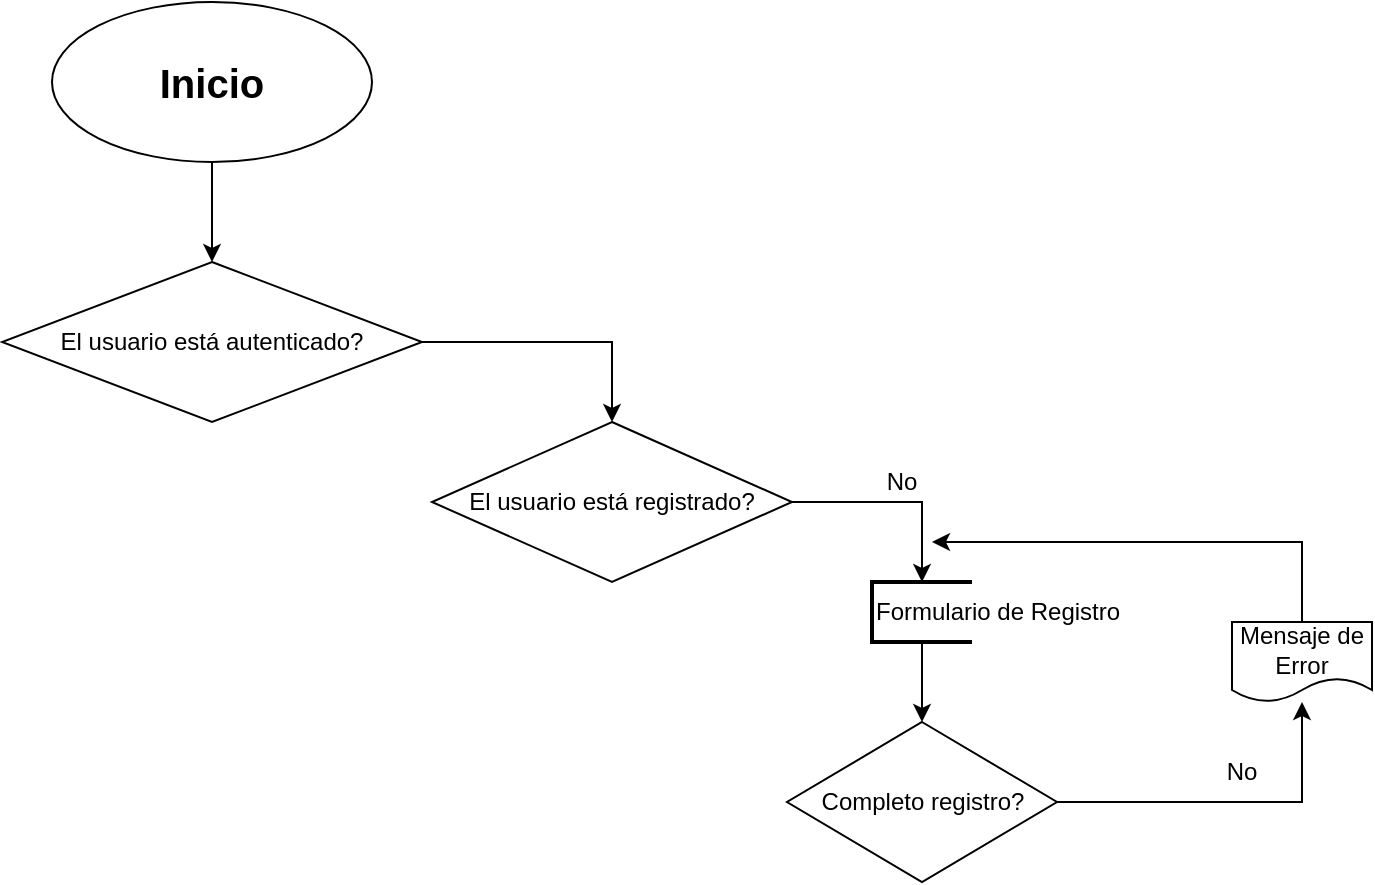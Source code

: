<mxfile version="21.7.5" type="github">
  <diagram name="Page-1" id="yc520S285fIfnYpyq5dQ">
    <mxGraphModel dx="733" dy="398" grid="1" gridSize="10" guides="1" tooltips="1" connect="1" arrows="1" fold="1" page="1" pageScale="1" pageWidth="1200" pageHeight="1169" math="0" shadow="0">
      <root>
        <mxCell id="0" />
        <mxCell id="1" parent="0" />
        <mxCell id="yyUsBIvHMFdUN7dhFQf3-2" style="edgeStyle=orthogonalEdgeStyle;rounded=0;orthogonalLoop=1;jettySize=auto;html=1;entryX=0.5;entryY=0;entryDx=0;entryDy=0;" edge="1" parent="1" source="NAVXKliJI1FKaE1Nxbga-1" target="yyUsBIvHMFdUN7dhFQf3-1">
          <mxGeometry relative="1" as="geometry" />
        </mxCell>
        <mxCell id="NAVXKliJI1FKaE1Nxbga-1" value="Inicio" style="ellipse;whiteSpace=wrap;html=1;fontSize=20;fontStyle=1" parent="1" vertex="1">
          <mxGeometry x="520" y="30" width="160" height="80" as="geometry" />
        </mxCell>
        <mxCell id="yyUsBIvHMFdUN7dhFQf3-10" style="edgeStyle=orthogonalEdgeStyle;rounded=0;orthogonalLoop=1;jettySize=auto;html=1;entryX=0.5;entryY=0;entryDx=0;entryDy=0;" edge="1" parent="1" source="yyUsBIvHMFdUN7dhFQf3-1" target="yyUsBIvHMFdUN7dhFQf3-3">
          <mxGeometry relative="1" as="geometry" />
        </mxCell>
        <mxCell id="yyUsBIvHMFdUN7dhFQf3-1" value="El usuario está autenticado?" style="rhombus;whiteSpace=wrap;html=1;" vertex="1" parent="1">
          <mxGeometry x="495" y="160" width="210" height="80" as="geometry" />
        </mxCell>
        <mxCell id="yyUsBIvHMFdUN7dhFQf3-8" style="edgeStyle=orthogonalEdgeStyle;rounded=0;orthogonalLoop=1;jettySize=auto;html=1;entryX=0.5;entryY=0;entryDx=0;entryDy=0;entryPerimeter=0;" edge="1" parent="1" source="yyUsBIvHMFdUN7dhFQf3-3" target="yyUsBIvHMFdUN7dhFQf3-7">
          <mxGeometry relative="1" as="geometry" />
        </mxCell>
        <mxCell id="yyUsBIvHMFdUN7dhFQf3-3" value="El usuario está registrado?" style="rhombus;whiteSpace=wrap;html=1;" vertex="1" parent="1">
          <mxGeometry x="710" y="240" width="180" height="80" as="geometry" />
        </mxCell>
        <mxCell id="yyUsBIvHMFdUN7dhFQf3-11" value="" style="edgeStyle=orthogonalEdgeStyle;rounded=0;orthogonalLoop=1;jettySize=auto;html=1;" edge="1" parent="1" source="yyUsBIvHMFdUN7dhFQf3-7" target="yyUsBIvHMFdUN7dhFQf3-9">
          <mxGeometry relative="1" as="geometry" />
        </mxCell>
        <mxCell id="yyUsBIvHMFdUN7dhFQf3-7" value="Formulario de Registro" style="strokeWidth=2;html=1;shape=mxgraph.flowchart.annotation_1;align=left;pointerEvents=1;" vertex="1" parent="1">
          <mxGeometry x="930" y="320" width="50" height="30" as="geometry" />
        </mxCell>
        <mxCell id="yyUsBIvHMFdUN7dhFQf3-14" style="edgeStyle=orthogonalEdgeStyle;rounded=0;orthogonalLoop=1;jettySize=auto;html=1;" edge="1" parent="1" source="yyUsBIvHMFdUN7dhFQf3-9" target="yyUsBIvHMFdUN7dhFQf3-13">
          <mxGeometry relative="1" as="geometry" />
        </mxCell>
        <mxCell id="yyUsBIvHMFdUN7dhFQf3-9" value="Completo registro?" style="rhombus;whiteSpace=wrap;html=1;" vertex="1" parent="1">
          <mxGeometry x="887.5" y="390" width="135" height="80" as="geometry" />
        </mxCell>
        <mxCell id="yyUsBIvHMFdUN7dhFQf3-12" value="No" style="text;html=1;strokeColor=none;fillColor=none;align=center;verticalAlign=middle;whiteSpace=wrap;rounded=0;" vertex="1" parent="1">
          <mxGeometry x="930" y="255" width="30" height="30" as="geometry" />
        </mxCell>
        <mxCell id="yyUsBIvHMFdUN7dhFQf3-15" style="edgeStyle=orthogonalEdgeStyle;rounded=0;orthogonalLoop=1;jettySize=auto;html=1;" edge="1" parent="1" source="yyUsBIvHMFdUN7dhFQf3-13">
          <mxGeometry relative="1" as="geometry">
            <mxPoint x="960" y="300" as="targetPoint" />
            <Array as="points">
              <mxPoint x="1145" y="300" />
            </Array>
          </mxGeometry>
        </mxCell>
        <mxCell id="yyUsBIvHMFdUN7dhFQf3-13" value="Mensaje de Error" style="shape=document;whiteSpace=wrap;html=1;boundedLbl=1;" vertex="1" parent="1">
          <mxGeometry x="1110" y="340" width="70" height="40" as="geometry" />
        </mxCell>
        <mxCell id="yyUsBIvHMFdUN7dhFQf3-16" value="No" style="text;html=1;strokeColor=none;fillColor=none;align=center;verticalAlign=middle;whiteSpace=wrap;rounded=0;" vertex="1" parent="1">
          <mxGeometry x="1100" y="400" width="30" height="30" as="geometry" />
        </mxCell>
      </root>
    </mxGraphModel>
  </diagram>
</mxfile>
